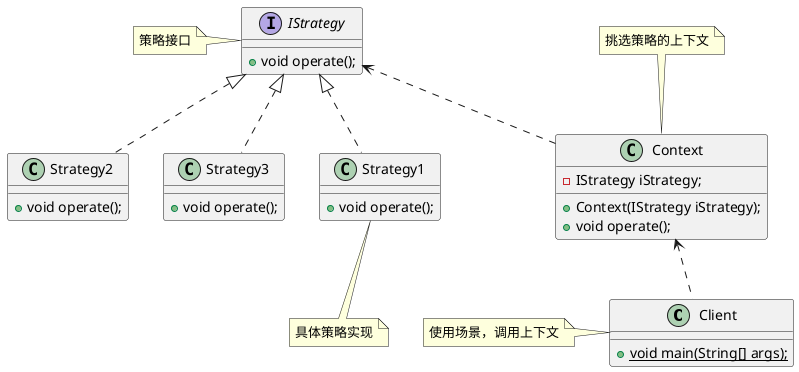 @startuml
class Client{
+ {static} void main(String[] args);
}
note left of Client:使用场景，调用上下文


interface IStrategy{
+ void operate();
}

note left of IStrategy:策略接口

class Strategy1 implements IStrategy{
+ void operate();
}

class Strategy2 implements IStrategy{
+ void operate();
}

class Strategy3 implements IStrategy{
+ void operate();
}

note bottom of Strategy1:具体策略实现

class Context{
- IStrategy iStrategy;
+ Context(IStrategy iStrategy);
+ void operate();
}

note top of Context:挑选策略的上下文



IStrategy <.. Context

Context <.. Client




@enduml